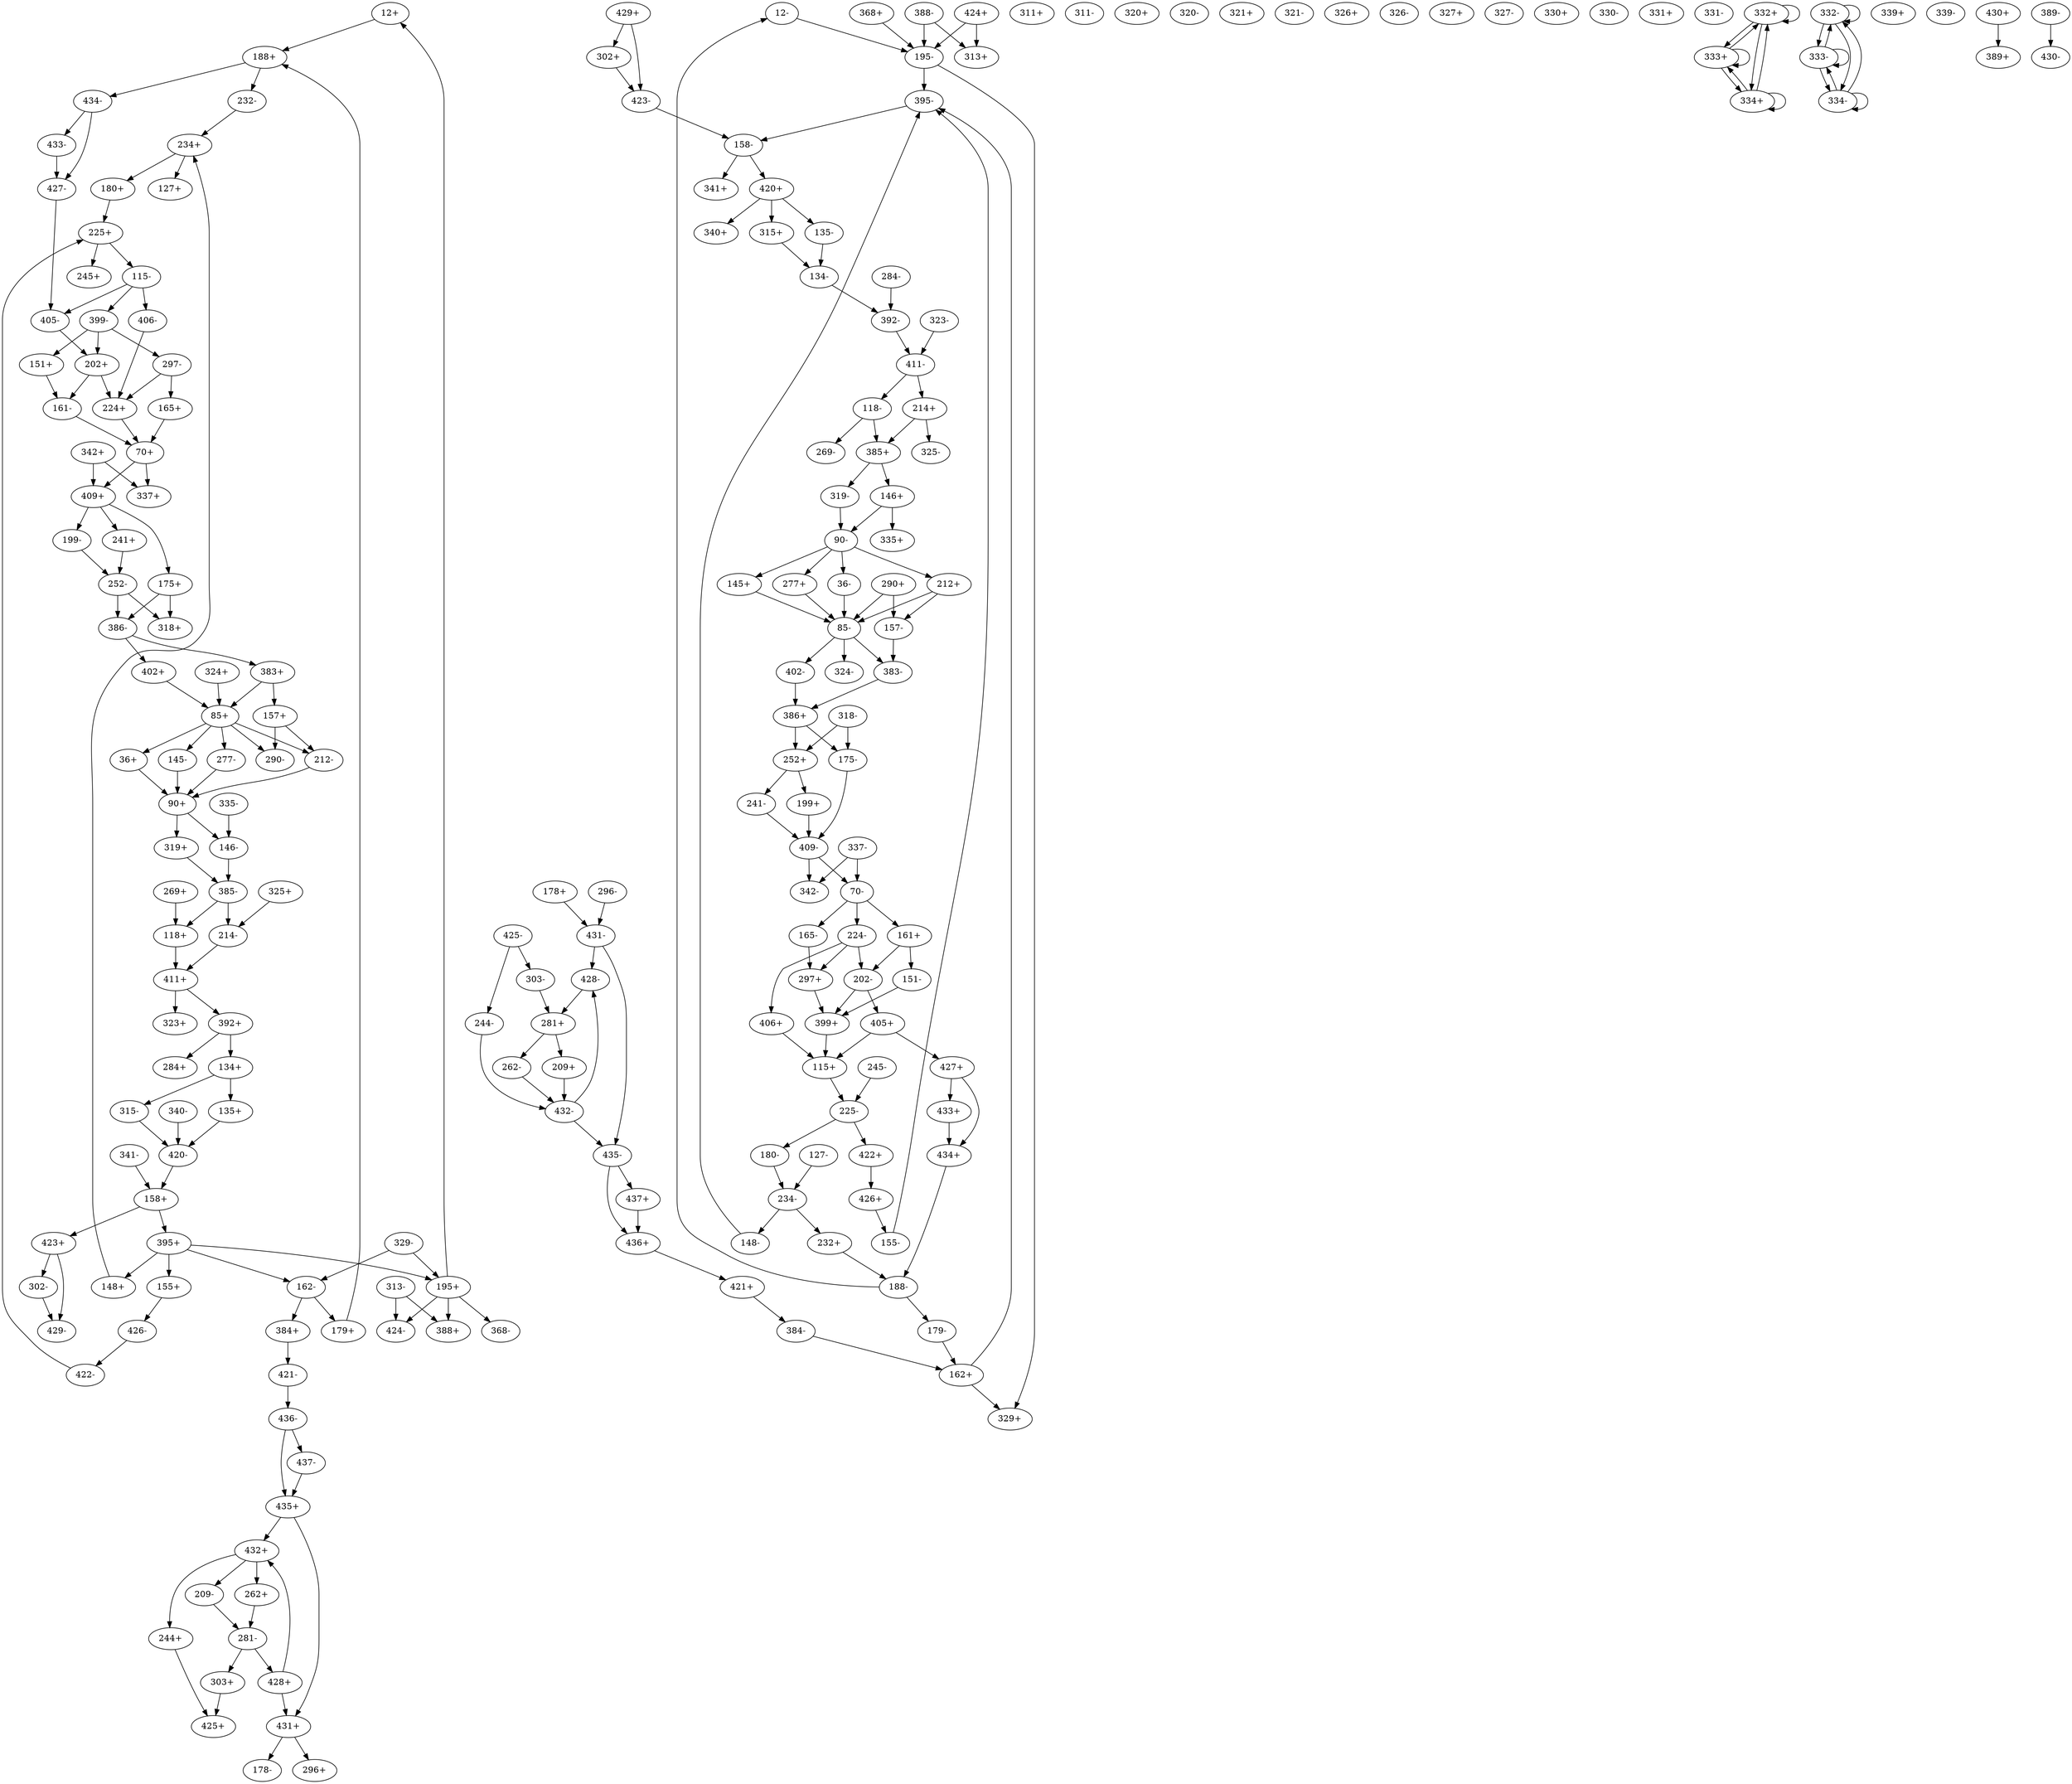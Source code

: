 digraph adj {
graph [k=96]
edge [d=-95]
"12+" [l=21514 C=1266502]
"12-" [l=21514 C=1266502]
"36+" [l=191 C=9031]
"36-" [l=191 C=9031]
"70+" [l=110 C=3825]
"70-" [l=110 C=3825]
"85+" [l=126 C=7905]
"85-" [l=126 C=7905]
"90+" [l=149 C=13770]
"90-" [l=149 C=13770]
"115+" [l=173 C=19890]
"115-" [l=173 C=19890]
"118+" [l=188 C=23715]
"118-" [l=188 C=23715]
"127+" [l=271 C=22762]
"127-" [l=271 C=22762]
"134+" [l=200 C=26775]
"134-" [l=200 C=26775]
"135+" [l=191 C=24480]
"135-" [l=191 C=24480]
"145+" [l=385 C=44959]
"145-" [l=385 C=44959]
"146+" [l=139 C=11220]
"146-" [l=139 C=11220]
"148+" [l=834 C=118325]
"148-" [l=834 C=118325]
"151+" [l=191 C=5858]
"151-" [l=191 C=5858]
"155+" [l=198 C=5190]
"155-" [l=198 C=5190]
"157+" [l=189 C=13857]
"157-" [l=189 C=13857]
"158+" [l=96 C=255]
"158-" [l=96 C=255]
"161+" [l=161 C=13999]
"161-" [l=161 C=13999]
"162+" [l=101 C=1338]
"162-" [l=101 C=1338]
"165+" [l=191 C=5063]
"165-" [l=191 C=5063]
"175+" [l=183 C=13862]
"175-" [l=183 C=13862]
"178+" [l=191 C=3018]
"178-" [l=191 C=3018]
"179+" [l=201 C=7103]
"179-" [l=201 C=7103]
"180+" [l=341 C=11297]
"180-" [l=341 C=11297]
"188+" [l=159 C=9564]
"188-" [l=159 C=9564]
"195+" [l=96 C=255]
"195-" [l=96 C=255]
"199+" [l=181 C=20311]
"199-" [l=181 C=20311]
"202+" [l=99 C=975]
"202-" [l=99 C=975]
"209+" [l=206 C=3702]
"209-" [l=206 C=3702]
"212+" [l=159 C=16320]
"212-" [l=159 C=16320]
"214+" [l=188 C=12929]
"214-" [l=188 C=12929]
"224+" [l=118 C=5364]
"224-" [l=118 C=5364]
"225+" [l=186 C=10368]
"225-" [l=186 C=10368]
"232+" [l=600 C=33530]
"232-" [l=600 C=33530]
"234+" [l=171 C=15671]
"234-" [l=171 C=15671]
"241+" [l=191 C=4302]
"241-" [l=191 C=4302]
"244+" [l=354 C=7348]
"244-" [l=354 C=7348]
"245+" [l=129 C=87]
"245-" [l=129 C=87]
"252+" [l=97 C=510]
"252-" [l=97 C=510]
"262+" [l=191 C=2860]
"262-" [l=191 C=2860]
"269+" [l=98 C=22]
"269-" [l=98 C=22]
"277+" [l=191 C=8744]
"277-" [l=191 C=8744]
"281+" [l=134 C=2994]
"281-" [l=134 C=2994]
"284+" [l=150 C=130]
"284-" [l=150 C=130]
"290+" [l=122 C=110]
"290-" [l=122 C=110]
"296+" [l=191 C=2653]
"296-" [l=191 C=2653]
"297+" [l=118 C=2573]
"297-" [l=118 C=2573]
"302+" [l=181 C=356]
"302-" [l=181 C=356]
"303+" [l=219 C=3063]
"303-" [l=219 C=3063]
"311+" [l=120 C=64]
"311-" [l=120 C=64]
"313+" [l=162 C=354]
"313-" [l=162 C=354]
"315+" [l=191 C=365]
"315-" [l=191 C=365]
"318+" [l=133 C=172]
"318-" [l=133 C=172]
"319+" [l=191 C=224]
"319-" [l=191 C=224]
"320+" [l=137 C=90]
"320-" [l=137 C=90]
"321+" [l=109 C=49]
"321-" [l=109 C=49]
"323+" [l=131 C=106]
"323-" [l=131 C=106]
"324+" [l=149 C=184]
"324-" [l=149 C=184]
"325+" [l=98 C=11]
"325-" [l=98 C=11]
"326+" [l=129 C=78]
"326-" [l=129 C=78]
"327+" [l=127 C=79]
"327-" [l=127 C=79]
"329+" [l=124 C=160]
"329-" [l=124 C=160]
"330+" [l=145 C=134]
"330-" [l=145 C=134]
"331+" [l=120 C=75]
"331-" [l=120 C=75]
"332+" [l=96 C=255]
"332-" [l=96 C=255]
"333+" [l=191 C=4772]
"333-" [l=191 C=4772]
"334+" [l=191 C=4150]
"334-" [l=191 C=4150]
"335+" [l=115 C=72]
"335-" [l=115 C=72]
"337+" [l=113 C=37]
"337-" [l=113 C=37]
"339+" [l=136 C=112]
"339-" [l=136 C=112]
"340+" [l=140 C=116]
"340-" [l=140 C=116]
"341+" [l=101 C=13]
"341-" [l=101 C=13]
"342+" [l=105 C=25]
"342-" [l=105 C=25]
"368+" [l=16834 C=1184529]
"368-" [l=16834 C=1184529]
"383+" [l=215 C=30600]
"383-" [l=215 C=30600]
"384+" [l=267313 C=11309580]
"384-" [l=267313 C=11309580]
"385+" [l=296 C=51255]
"385-" [l=296 C=51255]
"386+" [l=429 C=85170]
"386-" [l=429 C=85170]
"388+" [l=55063 C=3730071]
"388-" [l=55063 C=3730071]
"389+" [l=536282 C=25123821]
"389-" [l=536282 C=25123821]
"392+" [l=275 C=45900]
"392-" [l=275 C=45900]
"395+" [l=223 C=32640]
"395-" [l=223 C=32640]
"399+" [l=120 C=6375]
"399-" [l=120 C=6375]
"402+" [l=215 C=15646]
"402-" [l=215 C=15646]
"405+" [l=204 C=17474]
"405-" [l=204 C=17474]
"406+" [l=209 C=8045]
"406-" [l=209 C=8045]
"409+" [l=720 C=159375]
"409-" [l=720 C=159375]
"411+" [l=668 C=146115]
"411-" [l=668 C=146115]
"420+" [l=1623 C=389640]
"420-" [l=1623 C=389640]
"421+" [l=191 C=0]
"421-" [l=191 C=0]
"422+" [l=113897 C=5060210]
"422-" [l=113897 C=5060210]
"423+" [l=430492 C=18174686]
"423-" [l=430492 C=18174686]
"424+" [l=59891 C=4220242]
"424-" [l=59891 C=4220242]
"425+" [l=10155 C=327639]
"425-" [l=10155 C=327639]
"426+" [l=150655 C=7182542]
"426-" [l=150655 C=7182542]
"427+" [l=226492 C=12678112]
"427-" [l=226492 C=12678112]
"428+" [l=14028 C=490710]
"428-" [l=14028 C=490710]
"429+" [l=661422 C=25987295]
"429-" [l=661422 C=25987295]
"430+" [l=475660 C=27403556]
"430-" [l=475660 C=27403556]
"431+" [l=2002 C=57896]
"431-" [l=2002 C=57896]
"432+" [l=2228 C=71103]
"432-" [l=2228 C=71103]
"433+" [l=12005 C=541857]
"433-" [l=12005 C=541857]
"434+" [l=157723 C=9252834]
"434-" [l=157723 C=9252834]
"435+" [l=335778 C=12239078]
"435-" [l=335778 C=12239078]
"436+" [l=314084 C=12471575]
"436-" [l=314084 C=12471575]
"437+" [l=25316 C=842989]
"437-" [l=25316 C=842989]
"12+" -> "188+"
"12-" -> "195-" [d=-94]
"36+" -> "90+" [d=-61]
"36-" -> "85-" [d=-51]
"70+" -> "337+"
"70+" -> "409+"
"70-" -> "161+"
"70-" -> "165-" [d=-30]
"70-" -> "224-" [d=-30]
"85+" -> "145-"
"85+" -> "36+" [d=-51]
"85+" -> "277-" [d=-51]
"85+" -> "212-" [d=-45]
"85+" -> "290-" [d=-45]
"85-" -> "324-"
"85-" -> "383-" [d=-80]
"85-" -> "402-" [d=-80]
"90+" -> "319+"
"90+" -> "146-" [d=-43]
"90-" -> "145+"
"90-" -> "212+" [d=-93]
"90-" -> "36-" [d=-61]
"90-" -> "277+" [d=-61]
"115+" -> "225-"
"115-" -> "399-"
"115-" -> "405-"
"115-" -> "406-"
"118+" -> "411+"
"118-" -> "269-"
"118-" -> "385+" [d=-92]
"127-" -> "234-"
"134+" -> "135+"
"134+" -> "315-"
"134-" -> "392-"
"135+" -> "420-" [d=-73]
"135-" -> "134-"
"145+" -> "85-"
"145-" -> "90+"
"146+" -> "335+"
"146+" -> "90-" [d=-43]
"146-" -> "385-"
"148+" -> "234+"
"148-" -> "395-" [d=-91]
"151+" -> "161-"
"151-" -> "399+" [d=-73]
"155+" -> "426-"
"155-" -> "395-" [d=-91]
"157+" -> "212-" [d=-93]
"157+" -> "290-" [d=-93]
"157-" -> "383-"
"158+" -> "395+"
"158+" -> "423+"
"158-" -> "341+"
"158-" -> "420+"
"161+" -> "151-"
"161+" -> "202-" [d=-65]
"161-" -> "70+"
"162+" -> "395-" [d=-93]
"162+" -> "329+" [d=-93]
"162-" -> "179+"
"162-" -> "384+"
"165+" -> "70+" [d=-30]
"165-" -> "297+"
"175+" -> "386-" [d=-87]
"175+" -> "318+" [d=-87]
"175-" -> "409-" [d=-85]
"178+" -> "431-"
"179+" -> "188+"
"179-" -> "162+"
"180+" -> "225+"
"180-" -> "234-"
"188+" -> "232-"
"188+" -> "434-"
"188-" -> "12-"
"188-" -> "179-"
"195+" -> "388+" [d=-90]
"195+" -> "12+" [d=-94]
"195+" -> "368-" [d=-94]
"195+" -> "424-" [d=-90]
"195-" -> "329+" [d=-93]
"195-" -> "395-" [d=-93]
"199+" -> "409-" [d=-85]
"199-" -> "252-"
"202+" -> "161-" [d=-65]
"202+" -> "224+" [d=-87]
"202-" -> "405+"
"202-" -> "399+" [d=-11]
"209+" -> "432-"
"209-" -> "281-"
"212+" -> "157-" [d=-93]
"212+" -> "85-" [d=-45]
"212-" -> "90+" [d=-93]
"214+" -> "325-"
"214+" -> "385+" [d=-92]
"214-" -> "411+"
"224+" -> "70+" [d=-30]
"224-" -> "297+" [d=-22]
"224-" -> "406+" [d=-88]
"224-" -> "202-" [d=-87]
"225+" -> "115-"
"225+" -> "245+"
"225-" -> "180-"
"225-" -> "422+"
"232+" -> "188-"
"232-" -> "234+"
"234+" -> "127+"
"234+" -> "180+"
"234-" -> "148-"
"234-" -> "232+"
"241+" -> "252-"
"241-" -> "409-"
"244+" -> "425+" [d=-63]
"244-" -> "432-" [d=-80]
"245-" -> "225-"
"252+" -> "199+"
"252+" -> "241-"
"252-" -> "386-" [d=-87]
"252-" -> "318+" [d=-87]
"262+" -> "281-"
"262-" -> "432-" [d=-80]
"269+" -> "118+"
"277+" -> "85-" [d=-51]
"277-" -> "90+" [d=-61]
"281+" -> "209+"
"281+" -> "262-"
"281-" -> "303+"
"281-" -> "428+"
"284-" -> "392-"
"290+" -> "157-" [d=-93]
"290+" -> "85-" [d=-45]
"296-" -> "431-"
"297+" -> "399+"
"297-" -> "165+"
"297-" -> "224+" [d=-22]
"302+" -> "423-"
"302-" -> "429-"
"303+" -> "425+" [d=-63]
"303-" -> "281+"
"313-" -> "388+" [d=-90]
"313-" -> "424-" [d=-90]
"315+" -> "134-"
"315-" -> "420-" [d=-73]
"318-" -> "175-" [d=-87]
"318-" -> "252+" [d=-87]
"319+" -> "385-"
"319-" -> "90-"
"323-" -> "411-"
"324+" -> "85+"
"325+" -> "214-"
"329-" -> "162-" [d=-93]
"329-" -> "195+" [d=-93]
"332+" -> "332+"
"332+" -> "333+"
"332+" -> "334+"
"332-" -> "332-"
"332-" -> "333-" [d=-93]
"332-" -> "334-" [d=-93]
"333+" -> "333+"
"333+" -> "334+"
"333+" -> "332+" [d=-93]
"333-" -> "333-"
"333-" -> "334-"
"333-" -> "332-"
"334+" -> "333+"
"334+" -> "334+"
"334+" -> "332+" [d=-93]
"334-" -> "333-"
"334-" -> "334-"
"334-" -> "332-"
"335-" -> "146-"
"337-" -> "342-"
"337-" -> "70-"
"340-" -> "420-"
"341-" -> "158+"
"342+" -> "337+"
"342+" -> "409+"
"368+" -> "195-" [d=-94]
"383+" -> "157+"
"383+" -> "85+" [d=-80]
"383-" -> "386+"
"384+" -> "421-"
"384-" -> "162+"
"385+" -> "146+"
"385+" -> "319-"
"385-" -> "118+" [d=-92]
"385-" -> "214-" [d=-92]
"386+" -> "175-" [d=-87]
"386+" -> "252+" [d=-87]
"386-" -> "383+"
"386-" -> "402+"
"388-" -> "195-" [d=-90]
"388-" -> "313+" [d=-90]
"389-" -> "430-" [d=-19]
"392+" -> "134+"
"392+" -> "284+"
"392-" -> "411-"
"395+" -> "162-" [d=-93]
"395+" -> "195+" [d=-93]
"395+" -> "148+" [d=-91]
"395+" -> "155+" [d=-91]
"395-" -> "158-"
"399+" -> "115+"
"399-" -> "297-"
"399-" -> "151+" [d=-73]
"399-" -> "202+" [d=-11]
"402+" -> "85+" [d=-80]
"402-" -> "386+"
"405+" -> "115+"
"405+" -> "427+"
"405-" -> "202+"
"406+" -> "115+"
"406-" -> "224+" [d=-88]
"409+" -> "241+"
"409+" -> "175+" [d=-85]
"409+" -> "199-" [d=-85]
"409-" -> "342-"
"409-" -> "70-"
"411+" -> "323+"
"411+" -> "392+"
"411-" -> "118-"
"411-" -> "214+"
"420+" -> "340+"
"420+" -> "135-" [d=-73]
"420+" -> "315+" [d=-73]
"420-" -> "158+"
"421+" -> "384-"
"421-" -> "436-"
"422+" -> "426+" [d=-64]
"422-" -> "225+"
"423+" -> "302-"
"423+" -> "429-" [d=-10]
"423-" -> "158-"
"424+" -> "195-" [d=-90]
"424+" -> "313+" [d=-90]
"425-" -> "244-" [d=-63]
"425-" -> "303-" [d=-63]
"426+" -> "155-"
"426-" -> "422-" [d=-64]
"427+" -> "433+" [d=-1238]
"427+" -> "434+" [d=-1238]
"427-" -> "405-"
"428+" -> "431+" [d=-905]
"428+" -> "432+" [d=-905]
"428-" -> "281+"
"429+" -> "302+"
"429+" -> "423-" [d=-10]
"430+" -> "389+" [d=-19]
"431+" -> "178-"
"431+" -> "296+"
"431-" -> "428-" [d=-905]
"431-" -> "435-" [d=-905]
"432+" -> "209-"
"432+" -> "244+" [d=-80]
"432+" -> "262+" [d=-80]
"432-" -> "428-" [d=-905]
"432-" -> "435-" [d=-905]
"433+" -> "434+" [d=-1238]
"433-" -> "427-" [d=-1238]
"434+" -> "188-"
"434-" -> "427-" [d=-1238]
"434-" -> "433-" [d=-1238]
"435+" -> "431+" [d=-905]
"435+" -> "432+" [d=-905]
"435-" -> "436+" [d=-647]
"435-" -> "437+" [d=-647]
"436+" -> "421+"
"436-" -> "435+" [d=-647]
"436-" -> "437-" [d=-647]
"437+" -> "436+" [d=-647]
"437-" -> "435+" [d=-647]
}
